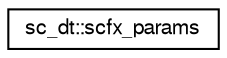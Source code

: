 digraph "Graphical Class Hierarchy"
{
  edge [fontname="FreeSans",fontsize="10",labelfontname="FreeSans",labelfontsize="10"];
  node [fontname="FreeSans",fontsize="10",shape=record];
  rankdir="LR";
  Node0 [label="sc_dt::scfx_params",height=0.2,width=0.4,color="black", fillcolor="white", style="filled",URL="$a01644.html"];
}
